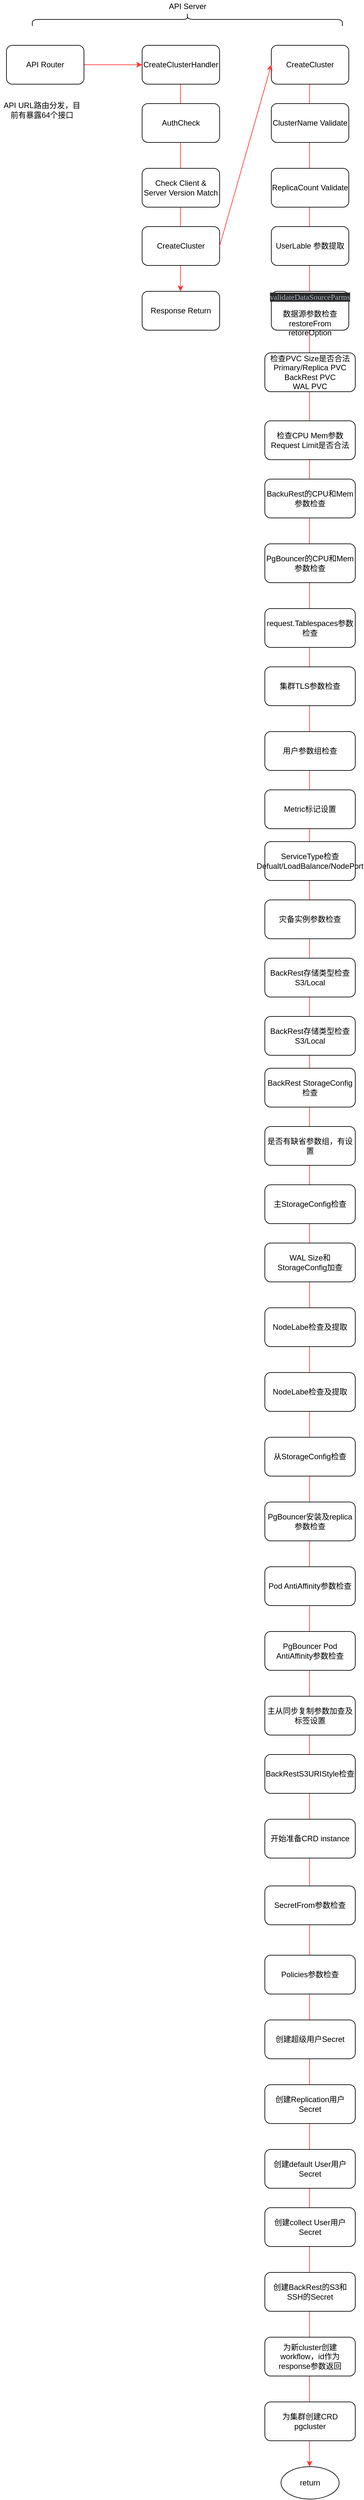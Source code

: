 <mxfile version="13.4.2" type="github" pages="2">
  <diagram id="e6y-2lSQlXqC9P7j0iec" name="CreateCluster-APIServer">
    <mxGraphModel dx="1787" dy="753" grid="1" gridSize="10" guides="1" tooltips="1" connect="1" arrows="1" fold="1" page="1" pageScale="1" pageWidth="827" pageHeight="1169" math="0" shadow="0">
      <root>
        <mxCell id="0" />
        <mxCell id="1" parent="0" />
        <mxCell id="yWhdLjkU5JAQqWD6CEfC-57" value="" style="endArrow=classic;html=1;strokeColor=#FF3333;" edge="1" parent="1">
          <mxGeometry width="50" height="50" relative="1" as="geometry">
            <mxPoint x="319.41" y="100" as="sourcePoint" />
            <mxPoint x="319.41" y="460" as="targetPoint" />
          </mxGeometry>
        </mxCell>
        <mxCell id="yWhdLjkU5JAQqWD6CEfC-56" value="" style="endArrow=classic;html=1;strokeColor=#FF3333;" edge="1" parent="1">
          <mxGeometry width="50" height="50" relative="1" as="geometry">
            <mxPoint x="519.17" y="80" as="sourcePoint" />
            <mxPoint x="519.17" y="3820" as="targetPoint" />
          </mxGeometry>
        </mxCell>
        <mxCell id="yWhdLjkU5JAQqWD6CEfC-3" value="API URL路由分发，目前有暴露64个接口" style="text;html=1;strokeColor=none;fillColor=none;align=center;verticalAlign=middle;whiteSpace=wrap;rounded=0;" vertex="1" parent="1">
          <mxGeometry x="40" y="170" width="130" height="20" as="geometry" />
        </mxCell>
        <mxCell id="yWhdLjkU5JAQqWD6CEfC-6" value="CreateClusterHandler" style="rounded=1;whiteSpace=wrap;html=1;" vertex="1" parent="1">
          <mxGeometry x="260" y="80" width="120" height="60" as="geometry" />
        </mxCell>
        <mxCell id="yWhdLjkU5JAQqWD6CEfC-7" value="AuthCheck" style="rounded=1;whiteSpace=wrap;html=1;" vertex="1" parent="1">
          <mxGeometry x="260" y="170" width="120" height="60" as="geometry" />
        </mxCell>
        <mxCell id="yWhdLjkU5JAQqWD6CEfC-8" value="Check Client &amp;amp; Server Version Match" style="rounded=1;whiteSpace=wrap;html=1;" vertex="1" parent="1">
          <mxGeometry x="260" y="270" width="120" height="60" as="geometry" />
        </mxCell>
        <mxCell id="yWhdLjkU5JAQqWD6CEfC-9" value="CreateCluster" style="rounded=1;whiteSpace=wrap;html=1;" vertex="1" parent="1">
          <mxGeometry x="260" y="360" width="120" height="60" as="geometry" />
        </mxCell>
        <mxCell id="yWhdLjkU5JAQqWD6CEfC-11" value="Response Return" style="rounded=1;whiteSpace=wrap;html=1;" vertex="1" parent="1">
          <mxGeometry x="260" y="460" width="120" height="60" as="geometry" />
        </mxCell>
        <mxCell id="yWhdLjkU5JAQqWD6CEfC-13" value="CreateCluster" style="rounded=1;whiteSpace=wrap;html=1;" vertex="1" parent="1">
          <mxGeometry x="460" y="80" width="120" height="60" as="geometry" />
        </mxCell>
        <mxCell id="yWhdLjkU5JAQqWD6CEfC-14" value="ClusterName Validate" style="rounded=1;whiteSpace=wrap;html=1;" vertex="1" parent="1">
          <mxGeometry x="460" y="170" width="120" height="60" as="geometry" />
        </mxCell>
        <mxCell id="yWhdLjkU5JAQqWD6CEfC-15" value="ReplicaCount Validate" style="rounded=1;whiteSpace=wrap;html=1;" vertex="1" parent="1">
          <mxGeometry x="460" y="270" width="120" height="60" as="geometry" />
        </mxCell>
        <mxCell id="yWhdLjkU5JAQqWD6CEfC-16" value="UserLable 参数提取" style="rounded=1;whiteSpace=wrap;html=1;" vertex="1" parent="1">
          <mxGeometry x="460" y="360" width="120" height="60" as="geometry" />
        </mxCell>
        <mxCell id="yWhdLjkU5JAQqWD6CEfC-17" value="&lt;pre style=&quot;background-color: #2b2b2b ; color: #a9b7c6 ; font-family: &amp;#34;menlo&amp;#34; ; font-size: 9.0pt&quot;&gt;validateDataSourceParms&lt;/pre&gt;数据源参数检查&lt;br&gt;restoreFrom&lt;br&gt;retoreOption" style="rounded=1;whiteSpace=wrap;html=1;" vertex="1" parent="1">
          <mxGeometry x="460" y="460" width="120" height="60" as="geometry" />
        </mxCell>
        <mxCell id="yWhdLjkU5JAQqWD6CEfC-20" value="检查PVC Size是否合法&lt;br&gt;Primary/Replica PVC&lt;br&gt;BackRest PVC&lt;br&gt;WAL PVC" style="rounded=1;whiteSpace=wrap;html=1;" vertex="1" parent="1">
          <mxGeometry x="450" y="555" width="140" height="60" as="geometry" />
        </mxCell>
        <mxCell id="yWhdLjkU5JAQqWD6CEfC-21" value="检查CPU Mem参数Request Limit是否合法" style="rounded=1;whiteSpace=wrap;html=1;" vertex="1" parent="1">
          <mxGeometry x="450" y="660" width="140" height="60" as="geometry" />
        </mxCell>
        <mxCell id="yWhdLjkU5JAQqWD6CEfC-22" value="BackuRest的CPU和Mem参数检查" style="rounded=1;whiteSpace=wrap;html=1;" vertex="1" parent="1">
          <mxGeometry x="450" y="750" width="140" height="60" as="geometry" />
        </mxCell>
        <mxCell id="yWhdLjkU5JAQqWD6CEfC-23" value="PgBouncer的CPU和Mem参数检查" style="rounded=1;whiteSpace=wrap;html=1;" vertex="1" parent="1">
          <mxGeometry x="450" y="850" width="140" height="60" as="geometry" />
        </mxCell>
        <mxCell id="yWhdLjkU5JAQqWD6CEfC-24" value="request.Tablespaces参数检查" style="rounded=1;whiteSpace=wrap;html=1;" vertex="1" parent="1">
          <mxGeometry x="450" y="950" width="140" height="60" as="geometry" />
        </mxCell>
        <mxCell id="yWhdLjkU5JAQqWD6CEfC-25" value="集群TLS参数检查" style="rounded=1;whiteSpace=wrap;html=1;" vertex="1" parent="1">
          <mxGeometry x="450" y="1040" width="140" height="60" as="geometry" />
        </mxCell>
        <mxCell id="yWhdLjkU5JAQqWD6CEfC-26" value="用户参数组检查" style="rounded=1;whiteSpace=wrap;html=1;" vertex="1" parent="1">
          <mxGeometry x="450" y="1140" width="140" height="60" as="geometry" />
        </mxCell>
        <mxCell id="yWhdLjkU5JAQqWD6CEfC-27" value="Metric标记设置" style="rounded=1;whiteSpace=wrap;html=1;" vertex="1" parent="1">
          <mxGeometry x="450" y="1230" width="140" height="60" as="geometry" />
        </mxCell>
        <mxCell id="yWhdLjkU5JAQqWD6CEfC-28" value="ServiceType检查&lt;br&gt;Defualt/LoadBalance/NodePort" style="rounded=1;whiteSpace=wrap;html=1;" vertex="1" parent="1">
          <mxGeometry x="450" y="1310" width="140" height="60" as="geometry" />
        </mxCell>
        <mxCell id="yWhdLjkU5JAQqWD6CEfC-29" value="灾备实例参数检查" style="rounded=1;whiteSpace=wrap;html=1;" vertex="1" parent="1">
          <mxGeometry x="450" y="1400" width="140" height="60" as="geometry" />
        </mxCell>
        <mxCell id="yWhdLjkU5JAQqWD6CEfC-30" value="BackRest存储类型检查&lt;br&gt;S3/Local" style="rounded=1;whiteSpace=wrap;html=1;" vertex="1" parent="1">
          <mxGeometry x="450" y="1490" width="140" height="60" as="geometry" />
        </mxCell>
        <mxCell id="yWhdLjkU5JAQqWD6CEfC-31" value="BackRest存储类型检查&lt;br&gt;S3/Local" style="rounded=1;whiteSpace=wrap;html=1;" vertex="1" parent="1">
          <mxGeometry x="450" y="1580" width="140" height="60" as="geometry" />
        </mxCell>
        <mxCell id="yWhdLjkU5JAQqWD6CEfC-32" value="BackRest StorageConfig&lt;br&gt;检查" style="rounded=1;whiteSpace=wrap;html=1;" vertex="1" parent="1">
          <mxGeometry x="450" y="1660" width="140" height="60" as="geometry" />
        </mxCell>
        <mxCell id="yWhdLjkU5JAQqWD6CEfC-33" value="是否有缺省参数组，有设置" style="rounded=1;whiteSpace=wrap;html=1;" vertex="1" parent="1">
          <mxGeometry x="450" y="1750" width="140" height="60" as="geometry" />
        </mxCell>
        <mxCell id="yWhdLjkU5JAQqWD6CEfC-34" value="主StorageConfig检查" style="rounded=1;whiteSpace=wrap;html=1;" vertex="1" parent="1">
          <mxGeometry x="450" y="1840" width="140" height="60" as="geometry" />
        </mxCell>
        <mxCell id="yWhdLjkU5JAQqWD6CEfC-35" value="WAL Size和StorageConfig加查" style="rounded=1;whiteSpace=wrap;html=1;" vertex="1" parent="1">
          <mxGeometry x="450" y="1930" width="140" height="60" as="geometry" />
        </mxCell>
        <mxCell id="yWhdLjkU5JAQqWD6CEfC-36" value="NodeLabe检查及提取" style="rounded=1;whiteSpace=wrap;html=1;" vertex="1" parent="1">
          <mxGeometry x="450" y="2030" width="140" height="60" as="geometry" />
        </mxCell>
        <mxCell id="yWhdLjkU5JAQqWD6CEfC-37" value="NodeLabe检查及提取" style="rounded=1;whiteSpace=wrap;html=1;" vertex="1" parent="1">
          <mxGeometry x="450" y="2130" width="140" height="60" as="geometry" />
        </mxCell>
        <mxCell id="yWhdLjkU5JAQqWD6CEfC-38" value="从StorageConfig检查" style="rounded=1;whiteSpace=wrap;html=1;" vertex="1" parent="1">
          <mxGeometry x="450" y="2230" width="140" height="60" as="geometry" />
        </mxCell>
        <mxCell id="yWhdLjkU5JAQqWD6CEfC-39" value="PgBouncer安装及replica&lt;br&gt;参数检查" style="rounded=1;whiteSpace=wrap;html=1;" vertex="1" parent="1">
          <mxGeometry x="450" y="2330" width="140" height="60" as="geometry" />
        </mxCell>
        <mxCell id="yWhdLjkU5JAQqWD6CEfC-40" value="Pod AntiAffinity参数检查" style="rounded=1;whiteSpace=wrap;html=1;" vertex="1" parent="1">
          <mxGeometry x="450" y="2430" width="140" height="60" as="geometry" />
        </mxCell>
        <mxCell id="yWhdLjkU5JAQqWD6CEfC-41" value="PgBouncer Pod AntiAffinity参数检查" style="rounded=1;whiteSpace=wrap;html=1;" vertex="1" parent="1">
          <mxGeometry x="450" y="2530" width="140" height="60" as="geometry" />
        </mxCell>
        <mxCell id="yWhdLjkU5JAQqWD6CEfC-42" value="主从同步复制参数加查及&lt;br&gt;标签设置" style="rounded=1;whiteSpace=wrap;html=1;" vertex="1" parent="1">
          <mxGeometry x="450" y="2630" width="140" height="60" as="geometry" />
        </mxCell>
        <mxCell id="yWhdLjkU5JAQqWD6CEfC-43" value="BackRestS3URIStyle检查" style="rounded=1;whiteSpace=wrap;html=1;" vertex="1" parent="1">
          <mxGeometry x="450" y="2720" width="140" height="60" as="geometry" />
        </mxCell>
        <mxCell id="yWhdLjkU5JAQqWD6CEfC-44" value="开始准备CRD instance" style="rounded=1;whiteSpace=wrap;html=1;" vertex="1" parent="1">
          <mxGeometry x="450" y="2820" width="140" height="60" as="geometry" />
        </mxCell>
        <mxCell id="yWhdLjkU5JAQqWD6CEfC-45" value="SecretFrom参数检查" style="rounded=1;whiteSpace=wrap;html=1;" vertex="1" parent="1">
          <mxGeometry x="450" y="2923" width="140" height="60" as="geometry" />
        </mxCell>
        <mxCell id="yWhdLjkU5JAQqWD6CEfC-46" value="Policies参数检查" style="rounded=1;whiteSpace=wrap;html=1;" vertex="1" parent="1">
          <mxGeometry x="450" y="3030" width="140" height="60" as="geometry" />
        </mxCell>
        <mxCell id="yWhdLjkU5JAQqWD6CEfC-47" value="创建超级用户Secret" style="rounded=1;whiteSpace=wrap;html=1;" vertex="1" parent="1">
          <mxGeometry x="450" y="3130" width="140" height="60" as="geometry" />
        </mxCell>
        <mxCell id="yWhdLjkU5JAQqWD6CEfC-48" value="创建Replication用户Secret" style="rounded=1;whiteSpace=wrap;html=1;" vertex="1" parent="1">
          <mxGeometry x="450" y="3230" width="140" height="60" as="geometry" />
        </mxCell>
        <mxCell id="yWhdLjkU5JAQqWD6CEfC-49" value="创建default User用户Secret" style="rounded=1;whiteSpace=wrap;html=1;" vertex="1" parent="1">
          <mxGeometry x="450" y="3330" width="140" height="60" as="geometry" />
        </mxCell>
        <mxCell id="yWhdLjkU5JAQqWD6CEfC-50" value="创建collect User用户Secret" style="rounded=1;whiteSpace=wrap;html=1;" vertex="1" parent="1">
          <mxGeometry x="450" y="3420" width="140" height="60" as="geometry" />
        </mxCell>
        <mxCell id="yWhdLjkU5JAQqWD6CEfC-51" value="创建BackRest的S3和SSH的Secret" style="rounded=1;whiteSpace=wrap;html=1;" vertex="1" parent="1">
          <mxGeometry x="450" y="3520" width="140" height="60" as="geometry" />
        </mxCell>
        <mxCell id="yWhdLjkU5JAQqWD6CEfC-52" value="为新cluster创建workflow，id作为response参数返回" style="rounded=1;whiteSpace=wrap;html=1;" vertex="1" parent="1">
          <mxGeometry x="450" y="3620" width="140" height="60" as="geometry" />
        </mxCell>
        <mxCell id="yWhdLjkU5JAQqWD6CEfC-53" value="为集群创建CRD&lt;br&gt;pgcluster" style="rounded=1;whiteSpace=wrap;html=1;" vertex="1" parent="1">
          <mxGeometry x="450" y="3720" width="140" height="60" as="geometry" />
        </mxCell>
        <mxCell id="yWhdLjkU5JAQqWD6CEfC-54" value="return" style="ellipse;whiteSpace=wrap;html=1;" vertex="1" parent="1">
          <mxGeometry x="475" y="3820" width="90" height="50" as="geometry" />
        </mxCell>
        <mxCell id="yWhdLjkU5JAQqWD6CEfC-58" style="edgeStyle=entityRelationEdgeStyle;rounded=0;orthogonalLoop=1;jettySize=auto;html=1;exitX=1;exitY=0.5;exitDx=0;exitDy=0;entryX=0;entryY=0.5;entryDx=0;entryDy=0;strokeColor=#FF3333;" edge="1" parent="1" source="yWhdLjkU5JAQqWD6CEfC-55" target="yWhdLjkU5JAQqWD6CEfC-6">
          <mxGeometry relative="1" as="geometry" />
        </mxCell>
        <mxCell id="yWhdLjkU5JAQqWD6CEfC-55" value="&lt;span&gt;API Router&lt;/span&gt;" style="rounded=1;whiteSpace=wrap;html=1;" vertex="1" parent="1">
          <mxGeometry x="50" y="80" width="120" height="60" as="geometry" />
        </mxCell>
        <mxCell id="yWhdLjkU5JAQqWD6CEfC-59" value="" style="endArrow=classic;html=1;strokeColor=#FF3333;entryX=0;entryY=0.5;entryDx=0;entryDy=0;exitX=1;exitY=0.5;exitDx=0;exitDy=0;" edge="1" parent="1" source="yWhdLjkU5JAQqWD6CEfC-9" target="yWhdLjkU5JAQqWD6CEfC-13">
          <mxGeometry width="50" height="50" relative="1" as="geometry">
            <mxPoint x="200" y="200" as="sourcePoint" />
            <mxPoint x="250" y="150" as="targetPoint" />
          </mxGeometry>
        </mxCell>
        <mxCell id="yWhdLjkU5JAQqWD6CEfC-62" value="" style="shape=curlyBracket;whiteSpace=wrap;html=1;rounded=1;strokeWidth=1;rotation=90;" vertex="1" parent="1">
          <mxGeometry x="320" y="-200" width="20" height="480" as="geometry" />
        </mxCell>
        <mxCell id="2" value="API Server" style="text;html=1;align=center;verticalAlign=middle;resizable=0;points=[];autosize=1;" vertex="1" parent="1">
          <mxGeometry x="295" y="10" width="70" height="20" as="geometry" />
        </mxCell>
      </root>
    </mxGraphModel>
  </diagram>
  <diagram id="2LHnsUQI_TxQHrFFFeV_" name="Operator Arch">
    <mxGraphModel dx="1787" dy="753" grid="1" gridSize="10" guides="1" tooltips="1" connect="1" arrows="1" fold="1" page="1" pageScale="1" pageWidth="827" pageHeight="1169" math="0" shadow="0">
      <root>
        <mxCell id="5SKbVsiYGQw5b-h0bSiV-0" />
        <mxCell id="5SKbVsiYGQw5b-h0bSiV-1" parent="5SKbVsiYGQw5b-h0bSiV-0" />
        <mxCell id="5SKbVsiYGQw5b-h0bSiV-16" value="" style="endArrow=classic;html=1;strokeColor=#FF3333;exitX=0.5;exitY=1;exitDx=0;exitDy=0;entryX=0.1;entryY=0.5;entryDx=0;entryDy=0;entryPerimeter=0;" edge="1" parent="5SKbVsiYGQw5b-h0bSiV-1" source="5SKbVsiYGQw5b-h0bSiV-18" target="5SKbVsiYGQw5b-h0bSiV-15">
          <mxGeometry width="50" height="50" relative="1" as="geometry">
            <mxPoint x="870" y="530" as="sourcePoint" />
            <mxPoint x="920" y="480" as="targetPoint" />
          </mxGeometry>
        </mxCell>
        <mxCell id="5SKbVsiYGQw5b-h0bSiV-2" value="pgtaskController" style="rounded=1;whiteSpace=wrap;html=1;strokeWidth=1;" vertex="1" parent="5SKbVsiYGQw5b-h0bSiV-1">
          <mxGeometry x="250" y="530" width="120" height="60" as="geometry" />
        </mxCell>
        <mxCell id="5SKbVsiYGQw5b-h0bSiV-3" value="pgclusterController" style="rounded=1;whiteSpace=wrap;html=1;strokeWidth=1;" vertex="1" parent="5SKbVsiYGQw5b-h0bSiV-1">
          <mxGeometry x="440" y="530" width="120" height="60" as="geometry" />
        </mxCell>
        <mxCell id="5SKbVsiYGQw5b-h0bSiV-4" value="pgreplicaController" style="rounded=1;whiteSpace=wrap;html=1;strokeWidth=1;" vertex="1" parent="5SKbVsiYGQw5b-h0bSiV-1">
          <mxGeometry x="630" y="530" width="120" height="60" as="geometry" />
        </mxCell>
        <mxCell id="5SKbVsiYGQw5b-h0bSiV-5" value="pgpolicyController" style="rounded=1;whiteSpace=wrap;html=1;strokeWidth=1;" vertex="1" parent="5SKbVsiYGQw5b-h0bSiV-1">
          <mxGeometry x="820" y="530" width="120" height="60" as="geometry" />
        </mxCell>
        <mxCell id="5SKbVsiYGQw5b-h0bSiV-6" value="podControl&lt;span style=&quot;color: rgba(0 , 0 , 0 , 0) ; font-family: monospace ; font-size: 0px&quot;&gt;%3CmxGraphModel%3E%3Croot%3E%3CmxCell%20id%3D%220%22%2F%3E%3CmxCell%20id%3D%221%22%20parent%3D%220%22%2F%3E%3CmxCell%20id%3D%222%22%20value%3D%22pgpolicyController%22%20style%3D%22rounded%3D1%3BwhiteSpace%3Dwrap%3Bhtml%3D1%3BstrokeWidth%3D1%3B%22%20vertex%3D%221%22%20parent%3D%221%22%3E%3CmxGeometry%20x%3D%22390%22%20y%3D%22340%22%20width%3D%22120%22%20height%3D%2260%22%20as%3D%22geometry%22%2F%3E%3C%2FmxCell%3E%3C%2Froot%3E%3C%2FmxGraphModel%3E&lt;/span&gt;ler" style="rounded=1;whiteSpace=wrap;html=1;strokeWidth=1;" vertex="1" parent="5SKbVsiYGQw5b-h0bSiV-1">
          <mxGeometry x="1000" y="530" width="100" height="60" as="geometry" />
        </mxCell>
        <mxCell id="5SKbVsiYGQw5b-h0bSiV-7" value="jobControl&lt;span style=&quot;color: rgba(0 , 0 , 0 , 0) ; font-family: monospace ; font-size: 0px&quot;&gt;%3CmxGraphModel%3E%3Croot%3E%3CmxCell%20id%3D%220%22%2F%3E%3CmxCell%20id%3D%221%22%20parent%3D%220%22%2F%3E%3CmxCell%20id%3D%222%22%20value%3D%22pgpolicyController%22%20style%3D%22rounded%3D1%3BwhiteSpace%3Dwrap%3Bhtml%3D1%3BstrokeWidth%3D1%3B%22%20vertex%3D%221%22%20parent%3D%221%22%3E%3CmxGeometry%20x%3D%22390%22%20y%3D%22340%22%20width%3D%22120%22%20height%3D%2260%22%20as%3D%22geometry%22%2F%3E%3C%2FmxCell%3E%3C%2Froot%3E%3C%2FmxGraphModel%3E&lt;/span&gt;ler" style="rounded=1;whiteSpace=wrap;html=1;strokeWidth=1;" vertex="1" parent="5SKbVsiYGQw5b-h0bSiV-1">
          <mxGeometry x="1170" y="530" width="120" height="60" as="geometry" />
        </mxCell>
        <mxCell id="5SKbVsiYGQw5b-h0bSiV-8" value="&lt;span&gt;onAdd&lt;/span&gt;&lt;br&gt;&lt;span&gt;onUpdate&lt;/span&gt;&lt;br&gt;&lt;div&gt;&lt;span&gt;onDelete&lt;/span&gt;&lt;/div&gt;" style="rounded=1;whiteSpace=wrap;html=1;strokeWidth=1;align=left;" vertex="1" parent="5SKbVsiYGQw5b-h0bSiV-1">
          <mxGeometry x="270" y="610" width="70" height="60" as="geometry" />
        </mxCell>
        <mxCell id="5SKbVsiYGQw5b-h0bSiV-9" value="&lt;span&gt;onAdd&lt;/span&gt;&lt;br&gt;&lt;span&gt;onUpdate&lt;/span&gt;&lt;br&gt;&lt;div&gt;&lt;span&gt;onDelete&lt;/span&gt;&lt;/div&gt;&lt;div&gt;&lt;span&gt;RunWorker&lt;/span&gt;&lt;/div&gt;" style="rounded=1;whiteSpace=wrap;html=1;strokeWidth=1;align=left;" vertex="1" parent="5SKbVsiYGQw5b-h0bSiV-1">
          <mxGeometry x="470" y="610" width="70" height="60" as="geometry" />
        </mxCell>
        <mxCell id="5SKbVsiYGQw5b-h0bSiV-10" value="&lt;span&gt;onAdd&lt;/span&gt;&lt;br&gt;&lt;span&gt;onUpdate&lt;/span&gt;&lt;br&gt;&lt;div&gt;&lt;span&gt;onDelete&lt;/span&gt;&lt;/div&gt;" style="rounded=1;whiteSpace=wrap;html=1;strokeWidth=1;align=left;" vertex="1" parent="5SKbVsiYGQw5b-h0bSiV-1">
          <mxGeometry x="660" y="610" width="70" height="60" as="geometry" />
        </mxCell>
        <mxCell id="5SKbVsiYGQw5b-h0bSiV-11" value="&lt;span&gt;onAdd&lt;/span&gt;&lt;br&gt;&lt;span&gt;onUpdate&lt;/span&gt;&lt;br&gt;&lt;div&gt;&lt;span&gt;onDelete&lt;/span&gt;&lt;/div&gt;" style="rounded=1;whiteSpace=wrap;html=1;strokeWidth=1;align=left;" vertex="1" parent="5SKbVsiYGQw5b-h0bSiV-1">
          <mxGeometry x="850" y="610" width="70" height="60" as="geometry" />
        </mxCell>
        <mxCell id="5SKbVsiYGQw5b-h0bSiV-12" value="&lt;span&gt;onAdd&lt;/span&gt;&lt;br&gt;&lt;span&gt;onUpdate&lt;/span&gt;&lt;br&gt;&lt;div&gt;&lt;span&gt;onDelete&lt;/span&gt;&lt;/div&gt;" style="rounded=1;whiteSpace=wrap;html=1;strokeWidth=1;align=left;" vertex="1" parent="5SKbVsiYGQw5b-h0bSiV-1">
          <mxGeometry x="1027" y="610" width="70" height="60" as="geometry" />
        </mxCell>
        <mxCell id="5SKbVsiYGQw5b-h0bSiV-13" value="&lt;span&gt;onAdd&lt;/span&gt;&lt;br&gt;&lt;span&gt;onUpdate&lt;/span&gt;&lt;br&gt;&lt;div&gt;&lt;span&gt;onDelete&lt;/span&gt;&lt;/div&gt;" style="rounded=1;whiteSpace=wrap;html=1;strokeWidth=1;align=left;" vertex="1" parent="5SKbVsiYGQw5b-h0bSiV-1">
          <mxGeometry x="1195" y="610" width="70" height="60" as="geometry" />
        </mxCell>
        <mxCell id="5SKbVsiYGQw5b-h0bSiV-14" value="&lt;pre style=&quot;background-color: #2b2b2b ; color: #a9b7c6 ; font-family: &amp;#34;menlo&amp;#34; ; font-size: 9.0pt&quot;&gt;&lt;span style=&quot;color: #ffc66d&quot;&gt;addControllerGroup&lt;/span&gt;&lt;/pre&gt;" style="rounded=1;whiteSpace=wrap;html=1;strokeWidth=1;" vertex="1" parent="5SKbVsiYGQw5b-h0bSiV-1">
          <mxGeometry x="720" y="370" width="120" height="60" as="geometry" />
        </mxCell>
        <mxCell id="5SKbVsiYGQw5b-h0bSiV-15" value="" style="shape=curlyBracket;whiteSpace=wrap;html=1;rounded=1;strokeWidth=1;rotation=90;" vertex="1" parent="5SKbVsiYGQw5b-h0bSiV-1">
          <mxGeometry x="769.93" y="2.5" width="20" height="980" as="geometry" />
        </mxCell>
        <mxCell id="5SKbVsiYGQw5b-h0bSiV-17" value="&lt;pre style=&quot;background-color: #2b2b2b ; color: #a9b7c6 ; font-family: &amp;#34;menlo&amp;#34; ; font-size: 9.0pt&quot;&gt;NewControllerManager&lt;/pre&gt;" style="rounded=1;whiteSpace=wrap;html=1;strokeWidth=1;" vertex="1" parent="5SKbVsiYGQw5b-h0bSiV-1">
          <mxGeometry x="720" y="180" width="120" height="60" as="geometry" />
        </mxCell>
        <mxCell id="5SKbVsiYGQw5b-h0bSiV-18" value="Main" style="rounded=1;whiteSpace=wrap;html=1;strokeWidth=1;" vertex="1" parent="5SKbVsiYGQw5b-h0bSiV-1">
          <mxGeometry x="720" y="90" width="120" height="60" as="geometry" />
        </mxCell>
        <mxCell id="5SKbVsiYGQw5b-h0bSiV-19" value="&lt;pre style=&quot;background-color: #2b2b2b ; color: #a9b7c6 ; font-family: &amp;#34;menlo&amp;#34; ; font-size: 9.0pt&quot;&gt;controllerManager.AddGroup&lt;/pre&gt;" style="rounded=1;whiteSpace=wrap;html=1;strokeWidth=1;" vertex="1" parent="5SKbVsiYGQw5b-h0bSiV-1">
          <mxGeometry x="720.0" y="260" width="120" height="60" as="geometry" />
        </mxCell>
      </root>
    </mxGraphModel>
  </diagram>
</mxfile>
